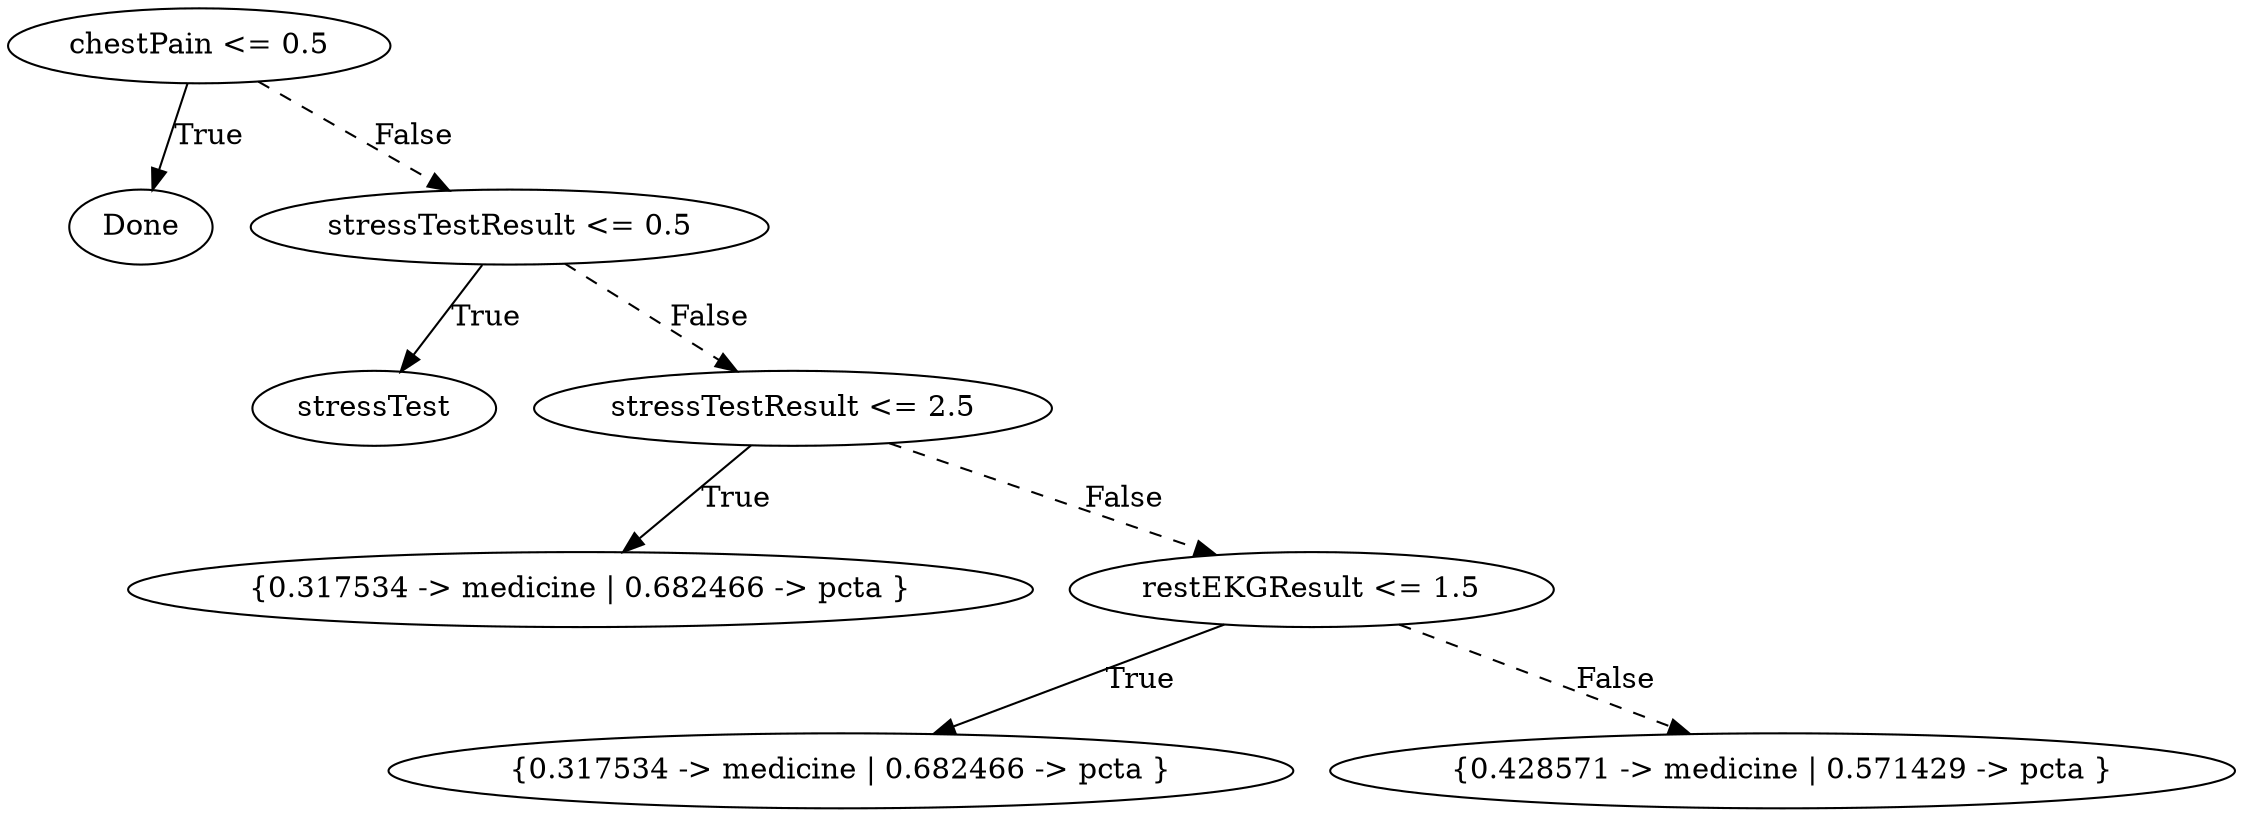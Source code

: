 digraph {
0 [label="chestPain <= 0.5"];
1 [label="Done"];
0 -> 1 [label="True"];
2 [label="stressTestResult <= 0.5"];
3 [label="stressTest"];
2 -> 3 [label="True"];
4 [label="stressTestResult <= 2.5"];
5 [label="{0.317534 -> medicine | 0.682466 -> pcta }"];
4 -> 5 [label="True"];
6 [label="restEKGResult <= 1.5"];
7 [label="{0.317534 -> medicine | 0.682466 -> pcta }"];
6 -> 7 [label="True"];
8 [label="{0.428571 -> medicine | 0.571429 -> pcta }"];
6 -> 8 [style="dashed", label="False"];
4 -> 6 [style="dashed", label="False"];
2 -> 4 [style="dashed", label="False"];
0 -> 2 [style="dashed", label="False"];

}